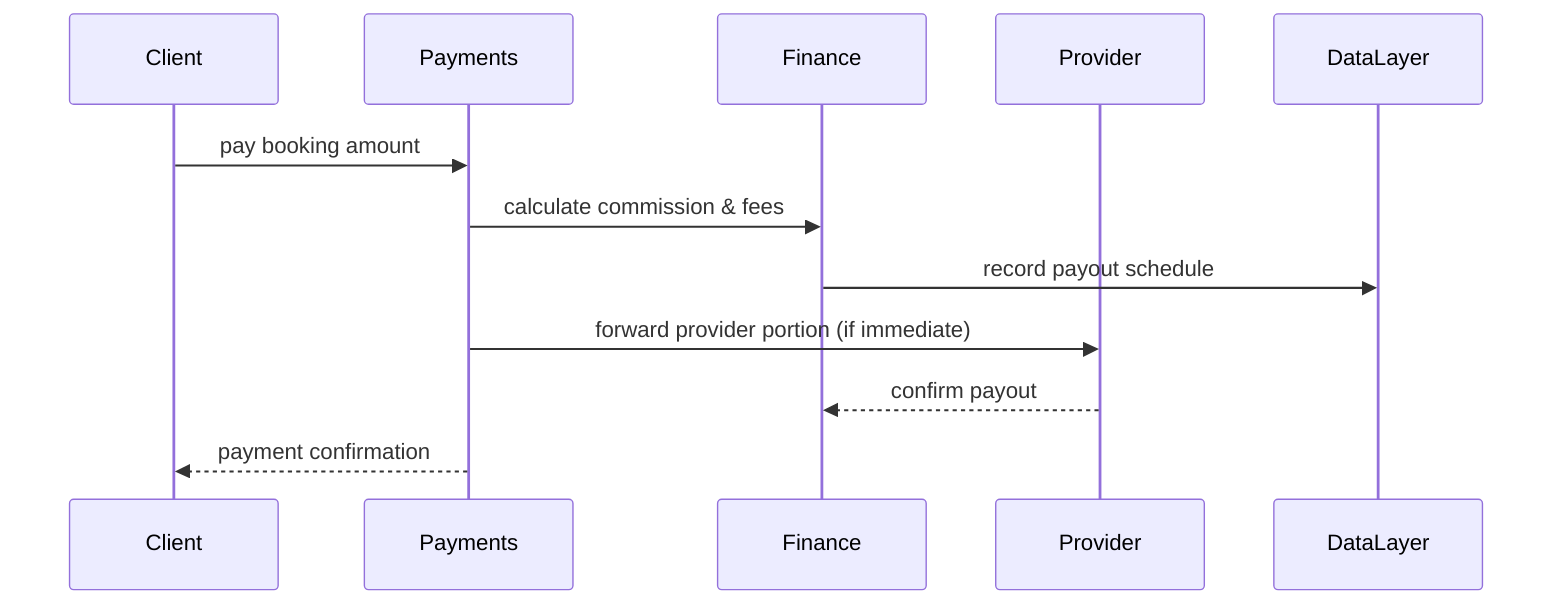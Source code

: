 sequenceDiagram
  participant Client
  participant Payments
  participant Finance
  participant Provider
  participant DataLayer
  Client->>Payments: pay booking amount
  Payments->>Finance: calculate commission & fees
  Finance->>DataLayer: record payout schedule
  Payments->>Provider: forward provider portion (if immediate)
  Provider-->>Finance: confirm payout
  Payments-->>Client: payment confirmation